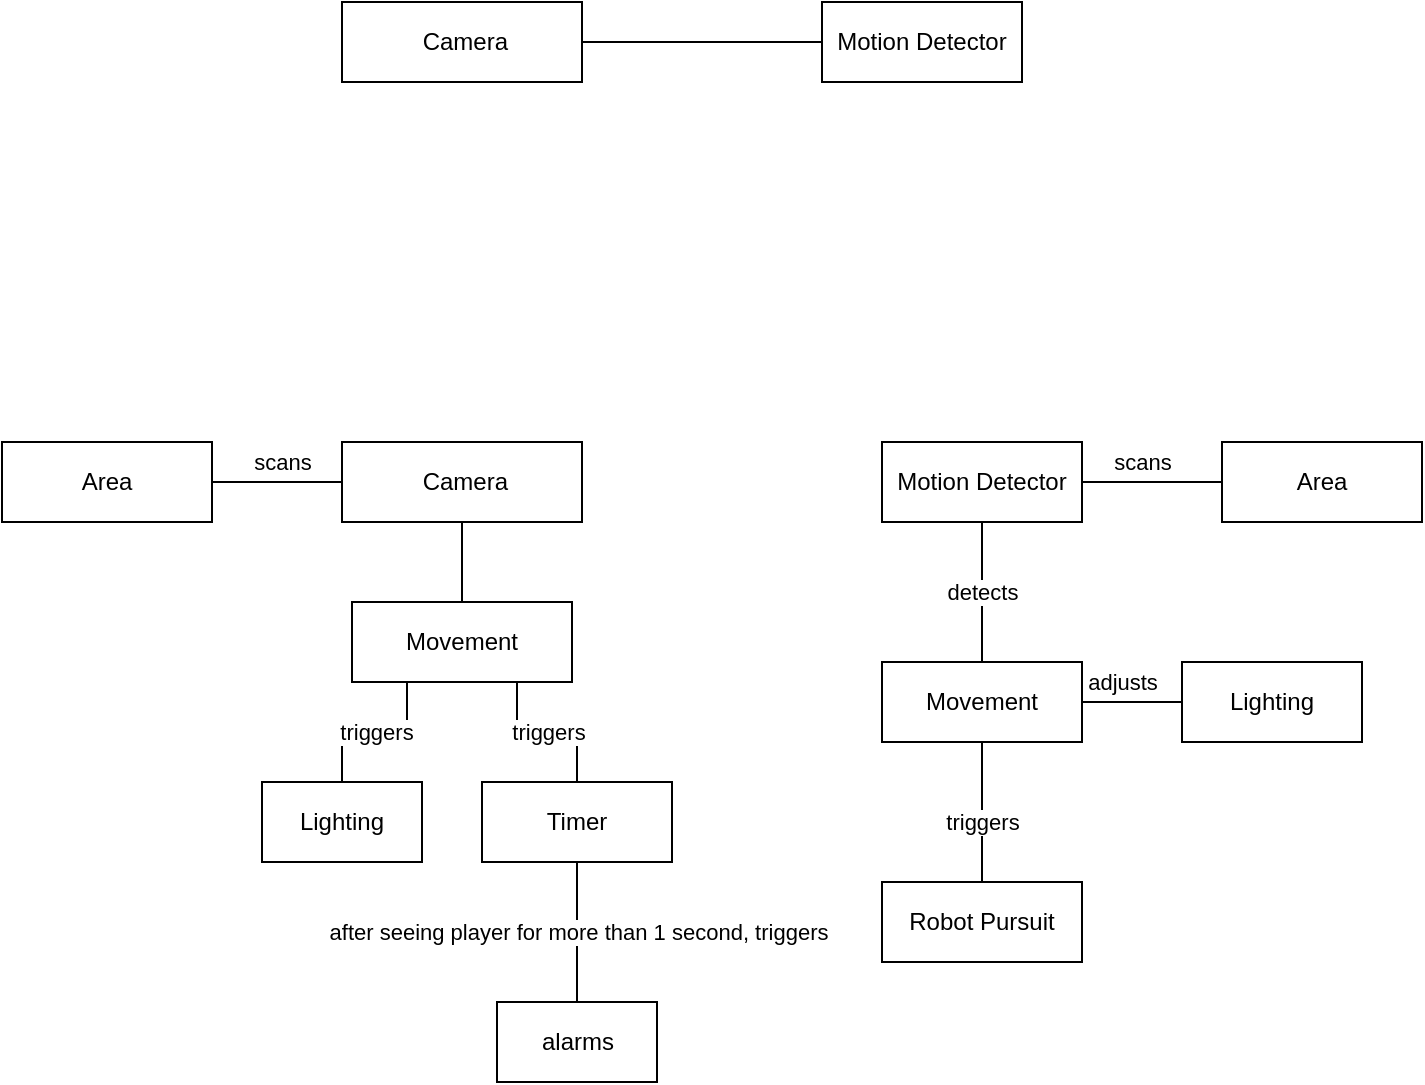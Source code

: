 <mxfile version="15.7.3" type="github">
  <diagram id="AEDi9TwQ1VaAHmFlA1zu" name="Page-1">
    <mxGraphModel dx="1422" dy="737" grid="1" gridSize="10" guides="1" tooltips="1" connect="1" arrows="1" fold="1" page="1" pageScale="1" pageWidth="850" pageHeight="1100" math="0" shadow="0">
      <root>
        <mxCell id="0" />
        <mxCell id="1" parent="0" />
        <mxCell id="_6JpONXqSh-gxluHiXGR-3" style="edgeStyle=orthogonalEdgeStyle;rounded=0;orthogonalLoop=1;jettySize=auto;html=1;exitX=1;exitY=0.5;exitDx=0;exitDy=0;endArrow=none;endFill=0;" edge="1" parent="1" source="viAdILlufs-KH7HVGw0T-1" target="_6JpONXqSh-gxluHiXGR-1">
          <mxGeometry relative="1" as="geometry" />
        </mxCell>
        <mxCell id="viAdILlufs-KH7HVGw0T-1" value="&amp;nbsp;Camera" style="rounded=0;whiteSpace=wrap;html=1;" parent="1" vertex="1">
          <mxGeometry x="200" y="20" width="120" height="40" as="geometry" />
        </mxCell>
        <mxCell id="_6JpONXqSh-gxluHiXGR-4" value="detects" style="edgeStyle=orthogonalEdgeStyle;rounded=0;orthogonalLoop=1;jettySize=auto;html=1;exitX=0.5;exitY=1;exitDx=0;exitDy=0;entryX=0.5;entryY=0;entryDx=0;entryDy=0;endArrow=none;endFill=0;" edge="1" parent="1" source="viAdILlufs-KH7HVGw0T-2" target="viAdILlufs-KH7HVGw0T-12">
          <mxGeometry relative="1" as="geometry" />
        </mxCell>
        <mxCell id="_6JpONXqSh-gxluHiXGR-7" value="scans" style="edgeStyle=orthogonalEdgeStyle;rounded=0;orthogonalLoop=1;jettySize=auto;html=1;exitX=1;exitY=0.5;exitDx=0;exitDy=0;entryX=0;entryY=0.5;entryDx=0;entryDy=0;endArrow=none;endFill=0;" edge="1" parent="1" source="viAdILlufs-KH7HVGw0T-2" target="viAdILlufs-KH7HVGw0T-14">
          <mxGeometry x="-0.143" y="10" relative="1" as="geometry">
            <mxPoint as="offset" />
          </mxGeometry>
        </mxCell>
        <mxCell id="viAdILlufs-KH7HVGw0T-2" value="Motion Detector" style="rounded=0;whiteSpace=wrap;html=1;" parent="1" vertex="1">
          <mxGeometry x="470" y="240" width="100" height="40" as="geometry" />
        </mxCell>
        <mxCell id="_6JpONXqSh-gxluHiXGR-9" value="triggers" style="edgeStyle=orthogonalEdgeStyle;rounded=0;orthogonalLoop=1;jettySize=auto;html=1;exitX=0.5;exitY=0;exitDx=0;exitDy=0;entryX=0.25;entryY=1;entryDx=0;entryDy=0;endArrow=none;endFill=0;" edge="1" parent="1" source="viAdILlufs-KH7HVGw0T-9" target="viAdILlufs-KH7HVGw0T-10">
          <mxGeometry relative="1" as="geometry" />
        </mxCell>
        <mxCell id="viAdILlufs-KH7HVGw0T-9" value="Lighting" style="rounded=0;whiteSpace=wrap;html=1;" parent="1" vertex="1">
          <mxGeometry x="160" y="410" width="80" height="40" as="geometry" />
        </mxCell>
        <mxCell id="_6JpONXqSh-gxluHiXGR-11" style="edgeStyle=orthogonalEdgeStyle;rounded=0;orthogonalLoop=1;jettySize=auto;html=1;exitX=0.5;exitY=0;exitDx=0;exitDy=0;entryX=0.5;entryY=1;entryDx=0;entryDy=0;endArrow=none;endFill=0;" edge="1" parent="1" source="viAdILlufs-KH7HVGw0T-10" target="_6JpONXqSh-gxluHiXGR-2">
          <mxGeometry relative="1" as="geometry" />
        </mxCell>
        <mxCell id="_6JpONXqSh-gxluHiXGR-13" value="triggers" style="edgeStyle=orthogonalEdgeStyle;rounded=0;orthogonalLoop=1;jettySize=auto;html=1;exitX=0.75;exitY=1;exitDx=0;exitDy=0;entryX=0.5;entryY=0;entryDx=0;entryDy=0;endArrow=none;endFill=0;" edge="1" parent="1" source="viAdILlufs-KH7HVGw0T-10" target="viAdILlufs-KH7HVGw0T-11">
          <mxGeometry relative="1" as="geometry" />
        </mxCell>
        <mxCell id="viAdILlufs-KH7HVGw0T-10" value="Movement" style="rounded=0;whiteSpace=wrap;html=1;" parent="1" vertex="1">
          <mxGeometry x="205" y="320" width="110" height="40" as="geometry" />
        </mxCell>
        <mxCell id="_6JpONXqSh-gxluHiXGR-12" value="after seeing player for more than 1 second, triggers" style="edgeStyle=orthogonalEdgeStyle;rounded=0;orthogonalLoop=1;jettySize=auto;html=1;exitX=0.5;exitY=1;exitDx=0;exitDy=0;entryX=0.5;entryY=0;entryDx=0;entryDy=0;endArrow=none;endFill=0;" edge="1" parent="1" source="viAdILlufs-KH7HVGw0T-11" target="viAdILlufs-KH7HVGw0T-22">
          <mxGeometry relative="1" as="geometry" />
        </mxCell>
        <mxCell id="viAdILlufs-KH7HVGw0T-11" value="Timer" style="rounded=0;whiteSpace=wrap;html=1;" parent="1" vertex="1">
          <mxGeometry x="270" y="410" width="95" height="40" as="geometry" />
        </mxCell>
        <mxCell id="_6JpONXqSh-gxluHiXGR-5" value="adjusts" style="edgeStyle=orthogonalEdgeStyle;rounded=0;orthogonalLoop=1;jettySize=auto;html=1;exitX=1;exitY=0.5;exitDx=0;exitDy=0;entryX=0;entryY=0.5;entryDx=0;entryDy=0;endArrow=none;endFill=0;" edge="1" parent="1" source="viAdILlufs-KH7HVGw0T-12" target="viAdILlufs-KH7HVGw0T-13">
          <mxGeometry x="-0.2" y="10" relative="1" as="geometry">
            <mxPoint as="offset" />
          </mxGeometry>
        </mxCell>
        <mxCell id="viAdILlufs-KH7HVGw0T-12" value="Movement" style="rounded=0;whiteSpace=wrap;html=1;" parent="1" vertex="1">
          <mxGeometry x="470" y="350" width="100" height="40" as="geometry" />
        </mxCell>
        <mxCell id="viAdILlufs-KH7HVGw0T-13" value="Lighting" style="rounded=0;whiteSpace=wrap;html=1;" parent="1" vertex="1">
          <mxGeometry x="620" y="350" width="90" height="40" as="geometry" />
        </mxCell>
        <mxCell id="viAdILlufs-KH7HVGw0T-14" value="Area" style="rounded=0;whiteSpace=wrap;html=1;" parent="1" vertex="1">
          <mxGeometry x="640" y="240" width="100" height="40" as="geometry" />
        </mxCell>
        <mxCell id="_6JpONXqSh-gxluHiXGR-8" value="scans" style="edgeStyle=orthogonalEdgeStyle;rounded=0;orthogonalLoop=1;jettySize=auto;html=1;exitX=1;exitY=0.5;exitDx=0;exitDy=0;entryX=0;entryY=0.5;entryDx=0;entryDy=0;endArrow=none;endFill=0;" edge="1" parent="1" source="viAdILlufs-KH7HVGw0T-15" target="_6JpONXqSh-gxluHiXGR-2">
          <mxGeometry x="0.077" y="10" relative="1" as="geometry">
            <mxPoint as="offset" />
          </mxGeometry>
        </mxCell>
        <mxCell id="viAdILlufs-KH7HVGw0T-15" value="Area" style="rounded=0;whiteSpace=wrap;html=1;" parent="1" vertex="1">
          <mxGeometry x="30" y="240" width="105" height="40" as="geometry" />
        </mxCell>
        <mxCell id="viAdILlufs-KH7HVGw0T-22" value="alarms" style="rounded=0;whiteSpace=wrap;html=1;" parent="1" vertex="1">
          <mxGeometry x="277.5" y="520" width="80" height="40" as="geometry" />
        </mxCell>
        <mxCell id="_6JpONXqSh-gxluHiXGR-6" value="triggers" style="edgeStyle=orthogonalEdgeStyle;rounded=0;orthogonalLoop=1;jettySize=auto;html=1;exitX=0.5;exitY=0;exitDx=0;exitDy=0;entryX=0.5;entryY=1;entryDx=0;entryDy=0;endArrow=none;endFill=0;" edge="1" parent="1" source="viAdILlufs-KH7HVGw0T-24" target="viAdILlufs-KH7HVGw0T-12">
          <mxGeometry x="-0.143" relative="1" as="geometry">
            <mxPoint as="offset" />
          </mxGeometry>
        </mxCell>
        <mxCell id="viAdILlufs-KH7HVGw0T-24" value="Robot Pursuit" style="rounded=0;whiteSpace=wrap;html=1;" parent="1" vertex="1">
          <mxGeometry x="470" y="460" width="100" height="40" as="geometry" />
        </mxCell>
        <mxCell id="_6JpONXqSh-gxluHiXGR-1" value="Motion Detector" style="rounded=0;whiteSpace=wrap;html=1;" vertex="1" parent="1">
          <mxGeometry x="440" y="20" width="100" height="40" as="geometry" />
        </mxCell>
        <mxCell id="_6JpONXqSh-gxluHiXGR-2" value="&amp;nbsp;Camera" style="rounded=0;whiteSpace=wrap;html=1;" vertex="1" parent="1">
          <mxGeometry x="200" y="240" width="120" height="40" as="geometry" />
        </mxCell>
      </root>
    </mxGraphModel>
  </diagram>
</mxfile>

